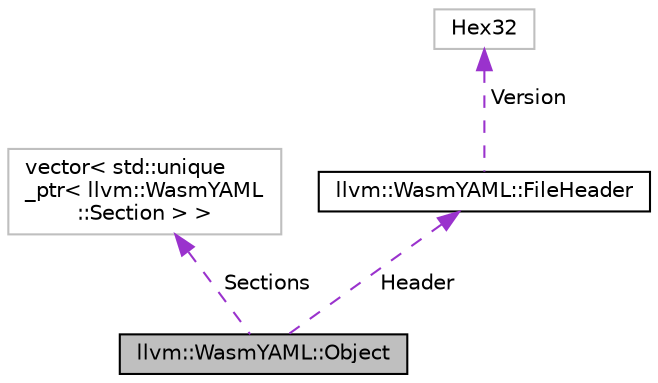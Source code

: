 digraph "llvm::WasmYAML::Object"
{
 // LATEX_PDF_SIZE
  bgcolor="transparent";
  edge [fontname="Helvetica",fontsize="10",labelfontname="Helvetica",labelfontsize="10"];
  node [fontname="Helvetica",fontsize="10",shape=record];
  Node1 [label="llvm::WasmYAML::Object",height=0.2,width=0.4,color="black", fillcolor="grey75", style="filled", fontcolor="black",tooltip=" "];
  Node2 -> Node1 [dir="back",color="darkorchid3",fontsize="10",style="dashed",label=" Sections" ,fontname="Helvetica"];
  Node2 [label="vector\< std::unique\l_ptr\< llvm::WasmYAML\l::Section \> \>",height=0.2,width=0.4,color="grey75",tooltip=" "];
  Node3 -> Node1 [dir="back",color="darkorchid3",fontsize="10",style="dashed",label=" Header" ,fontname="Helvetica"];
  Node3 [label="llvm::WasmYAML::FileHeader",height=0.2,width=0.4,color="black",URL="$structllvm_1_1WasmYAML_1_1FileHeader.html",tooltip=" "];
  Node4 -> Node3 [dir="back",color="darkorchid3",fontsize="10",style="dashed",label=" Version" ,fontname="Helvetica"];
  Node4 [label="Hex32",height=0.2,width=0.4,color="grey75",tooltip=" "];
}
